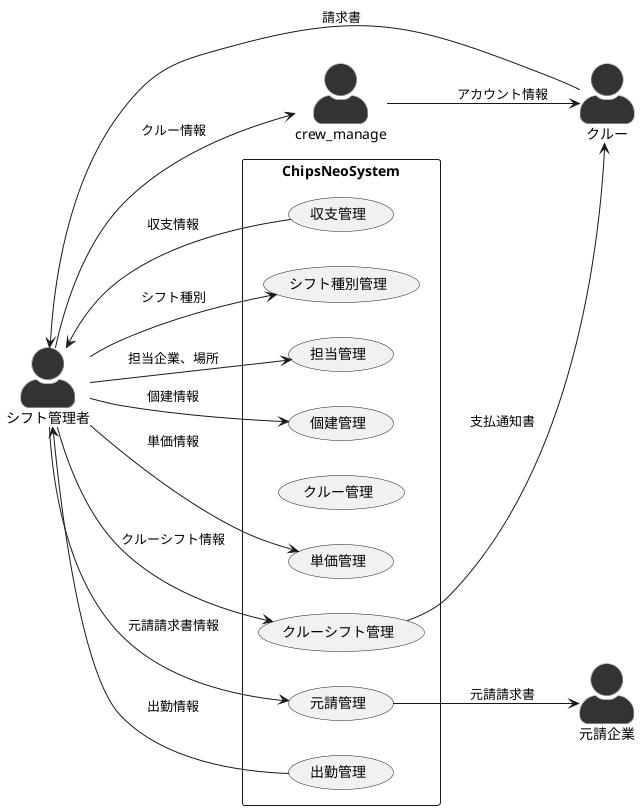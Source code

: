 @startuml シフト管理者

left to right direction
skinparam actorStyle awesome
skinparam actor {
    BackgroundColor #333333
    BorderColor #999999
}
actor シフト管理者 as manager
actor クルー as crew
actor 元請企業 as prime_contractor

rectangle ChipsNeoSystem {
    usecase "出勤管理" as attendance
    usecase "シフト種別管理" as type
    usecase "担当管理" as charge
    usecase "個建管理" as individual
    usecase "クルー管理" as crew_manag
    usecase "単価管理" as unit_cost
    usecase "元請管理" as prime
    usecase "クルーシフト管理" as crew_shift
    usecase "収支管理" as iae
}

attendance --> manager :出勤情報

manager --> type :シフト種別

manager --> charge :担当企業、場所

manager --> individual :個建情報

manager --> crew_manage :クルー情報
crew_manage --> crew :アカウント情報

manager --> unit_cost :単価情報

manager --> prime :元請請求書情報
prime --> prime_contractor :元請請求書

manager --> crew_shift :クルーシフト情報
crew_shift --> crew :支払通知書
crew --> manager :請求書

iae --> manager :収支情報

@enduml
